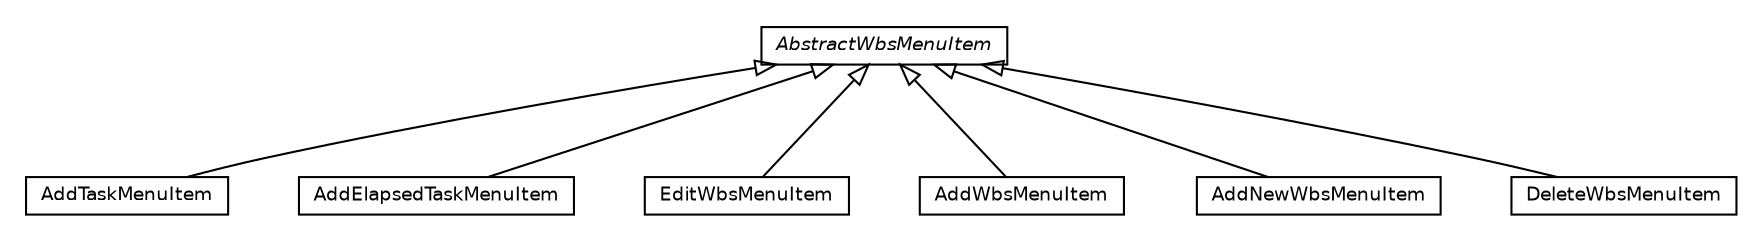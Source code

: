 #!/usr/local/bin/dot
#
# Class diagram 
# Generated by UMLGraph version R5_6 (http://www.umlgraph.org/)
#

digraph G {
	edge [fontname="Helvetica",fontsize=10,labelfontname="Helvetica",labelfontsize=10];
	node [fontname="Helvetica",fontsize=10,shape=plaintext];
	nodesep=0.25;
	ranksep=0.5;
	// net.ljcomputing.sr.fx.menu.item.AddTaskMenuItem
	c72 [label=<<table title="net.ljcomputing.sr.fx.menu.item.AddTaskMenuItem" border="0" cellborder="1" cellspacing="0" cellpadding="2" port="p" href="./AddTaskMenuItem.html">
		<tr><td><table border="0" cellspacing="0" cellpadding="1">
<tr><td align="center" balign="center"> AddTaskMenuItem </td></tr>
		</table></td></tr>
		</table>>, URL="./AddTaskMenuItem.html", fontname="Helvetica", fontcolor="black", fontsize=9.0];
	// net.ljcomputing.sr.fx.menu.item.AddElapsedTaskMenuItem
	c73 [label=<<table title="net.ljcomputing.sr.fx.menu.item.AddElapsedTaskMenuItem" border="0" cellborder="1" cellspacing="0" cellpadding="2" port="p" href="./AddElapsedTaskMenuItem.html">
		<tr><td><table border="0" cellspacing="0" cellpadding="1">
<tr><td align="center" balign="center"> AddElapsedTaskMenuItem </td></tr>
		</table></td></tr>
		</table>>, URL="./AddElapsedTaskMenuItem.html", fontname="Helvetica", fontcolor="black", fontsize=9.0];
	// net.ljcomputing.sr.fx.menu.item.EditWbsMenuItem
	c74 [label=<<table title="net.ljcomputing.sr.fx.menu.item.EditWbsMenuItem" border="0" cellborder="1" cellspacing="0" cellpadding="2" port="p" href="./EditWbsMenuItem.html">
		<tr><td><table border="0" cellspacing="0" cellpadding="1">
<tr><td align="center" balign="center"> EditWbsMenuItem </td></tr>
		</table></td></tr>
		</table>>, URL="./EditWbsMenuItem.html", fontname="Helvetica", fontcolor="black", fontsize=9.0];
	// net.ljcomputing.sr.fx.menu.item.AddWbsMenuItem
	c75 [label=<<table title="net.ljcomputing.sr.fx.menu.item.AddWbsMenuItem" border="0" cellborder="1" cellspacing="0" cellpadding="2" port="p" href="./AddWbsMenuItem.html">
		<tr><td><table border="0" cellspacing="0" cellpadding="1">
<tr><td align="center" balign="center"> AddWbsMenuItem </td></tr>
		</table></td></tr>
		</table>>, URL="./AddWbsMenuItem.html", fontname="Helvetica", fontcolor="black", fontsize=9.0];
	// net.ljcomputing.sr.fx.menu.item.AbstractWbsMenuItem
	c76 [label=<<table title="net.ljcomputing.sr.fx.menu.item.AbstractWbsMenuItem" border="0" cellborder="1" cellspacing="0" cellpadding="2" port="p" href="./AbstractWbsMenuItem.html">
		<tr><td><table border="0" cellspacing="0" cellpadding="1">
<tr><td align="center" balign="center"><font face="Helvetica-Oblique"> AbstractWbsMenuItem </font></td></tr>
		</table></td></tr>
		</table>>, URL="./AbstractWbsMenuItem.html", fontname="Helvetica", fontcolor="black", fontsize=9.0];
	// net.ljcomputing.sr.fx.menu.item.AddNewWbsMenuItem
	c77 [label=<<table title="net.ljcomputing.sr.fx.menu.item.AddNewWbsMenuItem" border="0" cellborder="1" cellspacing="0" cellpadding="2" port="p" href="./AddNewWbsMenuItem.html">
		<tr><td><table border="0" cellspacing="0" cellpadding="1">
<tr><td align="center" balign="center"> AddNewWbsMenuItem </td></tr>
		</table></td></tr>
		</table>>, URL="./AddNewWbsMenuItem.html", fontname="Helvetica", fontcolor="black", fontsize=9.0];
	// net.ljcomputing.sr.fx.menu.item.DeleteWbsMenuItem
	c78 [label=<<table title="net.ljcomputing.sr.fx.menu.item.DeleteWbsMenuItem" border="0" cellborder="1" cellspacing="0" cellpadding="2" port="p" href="./DeleteWbsMenuItem.html">
		<tr><td><table border="0" cellspacing="0" cellpadding="1">
<tr><td align="center" balign="center"> DeleteWbsMenuItem </td></tr>
		</table></td></tr>
		</table>>, URL="./DeleteWbsMenuItem.html", fontname="Helvetica", fontcolor="black", fontsize=9.0];
	//net.ljcomputing.sr.fx.menu.item.AddTaskMenuItem extends net.ljcomputing.sr.fx.menu.item.AbstractWbsMenuItem
	c76:p -> c72:p [dir=back,arrowtail=empty];
	//net.ljcomputing.sr.fx.menu.item.AddElapsedTaskMenuItem extends net.ljcomputing.sr.fx.menu.item.AbstractWbsMenuItem
	c76:p -> c73:p [dir=back,arrowtail=empty];
	//net.ljcomputing.sr.fx.menu.item.EditWbsMenuItem extends net.ljcomputing.sr.fx.menu.item.AbstractWbsMenuItem
	c76:p -> c74:p [dir=back,arrowtail=empty];
	//net.ljcomputing.sr.fx.menu.item.AddWbsMenuItem extends net.ljcomputing.sr.fx.menu.item.AbstractWbsMenuItem
	c76:p -> c75:p [dir=back,arrowtail=empty];
	//net.ljcomputing.sr.fx.menu.item.AddNewWbsMenuItem extends net.ljcomputing.sr.fx.menu.item.AbstractWbsMenuItem
	c76:p -> c77:p [dir=back,arrowtail=empty];
	//net.ljcomputing.sr.fx.menu.item.DeleteWbsMenuItem extends net.ljcomputing.sr.fx.menu.item.AbstractWbsMenuItem
	c76:p -> c78:p [dir=back,arrowtail=empty];
}

